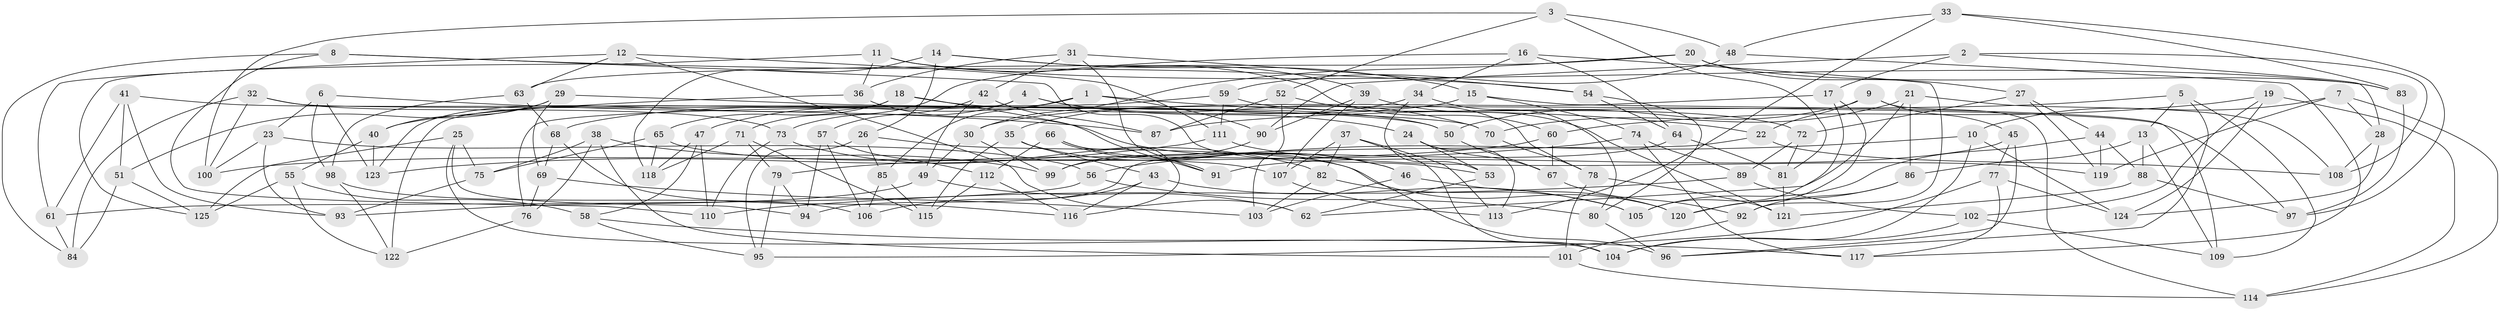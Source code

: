 // coarse degree distribution, {6: 0.25287356321839083, 4: 0.6781609195402298, 8: 0.034482758620689655, 11: 0.011494252873563218, 3: 0.011494252873563218, 12: 0.011494252873563218}
// Generated by graph-tools (version 1.1) at 2025/20/03/04/25 18:20:55]
// undirected, 125 vertices, 250 edges
graph export_dot {
graph [start="1"]
  node [color=gray90,style=filled];
  1;
  2;
  3;
  4;
  5;
  6;
  7;
  8;
  9;
  10;
  11;
  12;
  13;
  14;
  15;
  16;
  17;
  18;
  19;
  20;
  21;
  22;
  23;
  24;
  25;
  26;
  27;
  28;
  29;
  30;
  31;
  32;
  33;
  34;
  35;
  36;
  37;
  38;
  39;
  40;
  41;
  42;
  43;
  44;
  45;
  46;
  47;
  48;
  49;
  50;
  51;
  52;
  53;
  54;
  55;
  56;
  57;
  58;
  59;
  60;
  61;
  62;
  63;
  64;
  65;
  66;
  67;
  68;
  69;
  70;
  71;
  72;
  73;
  74;
  75;
  76;
  77;
  78;
  79;
  80;
  81;
  82;
  83;
  84;
  85;
  86;
  87;
  88;
  89;
  90;
  91;
  92;
  93;
  94;
  95;
  96;
  97;
  98;
  99;
  100;
  101;
  102;
  103;
  104;
  105;
  106;
  107;
  108;
  109;
  110;
  111;
  112;
  113;
  114;
  115;
  116;
  117;
  118;
  119;
  120;
  121;
  122;
  123;
  124;
  125;
  1 -- 85;
  1 -- 90;
  1 -- 47;
  1 -- 22;
  2 -- 108;
  2 -- 90;
  2 -- 28;
  2 -- 17;
  3 -- 48;
  3 -- 81;
  3 -- 100;
  3 -- 52;
  4 -- 70;
  4 -- 24;
  4 -- 122;
  4 -- 73;
  5 -- 96;
  5 -- 87;
  5 -- 13;
  5 -- 109;
  6 -- 23;
  6 -- 98;
  6 -- 123;
  6 -- 87;
  7 -- 114;
  7 -- 28;
  7 -- 119;
  7 -- 10;
  8 -- 110;
  8 -- 53;
  8 -- 54;
  8 -- 84;
  9 -- 50;
  9 -- 45;
  9 -- 22;
  9 -- 114;
  10 -- 124;
  10 -- 56;
  10 -- 104;
  11 -- 125;
  11 -- 60;
  11 -- 36;
  11 -- 83;
  12 -- 62;
  12 -- 63;
  12 -- 61;
  12 -- 111;
  13 -- 88;
  13 -- 109;
  13 -- 86;
  14 -- 15;
  14 -- 26;
  14 -- 39;
  14 -- 118;
  15 -- 74;
  15 -- 109;
  15 -- 68;
  16 -- 71;
  16 -- 92;
  16 -- 64;
  16 -- 34;
  17 -- 30;
  17 -- 120;
  17 -- 105;
  18 -- 50;
  18 -- 123;
  18 -- 91;
  18 -- 65;
  19 -- 114;
  19 -- 102;
  19 -- 124;
  19 -- 60;
  20 -- 30;
  20 -- 63;
  20 -- 83;
  20 -- 27;
  21 -- 108;
  21 -- 86;
  21 -- 70;
  21 -- 62;
  22 -- 94;
  22 -- 108;
  23 -- 100;
  23 -- 93;
  23 -- 56;
  24 -- 53;
  24 -- 67;
  24 -- 113;
  25 -- 125;
  25 -- 104;
  25 -- 94;
  25 -- 75;
  26 -- 95;
  26 -- 85;
  26 -- 120;
  27 -- 72;
  27 -- 119;
  27 -- 44;
  28 -- 124;
  28 -- 108;
  29 -- 69;
  29 -- 51;
  29 -- 70;
  29 -- 40;
  30 -- 49;
  30 -- 99;
  31 -- 42;
  31 -- 54;
  31 -- 91;
  31 -- 36;
  32 -- 84;
  32 -- 73;
  32 -- 97;
  32 -- 100;
  33 -- 48;
  33 -- 97;
  33 -- 83;
  33 -- 113;
  34 -- 35;
  34 -- 80;
  34 -- 53;
  35 -- 46;
  35 -- 115;
  35 -- 43;
  36 -- 46;
  36 -- 40;
  37 -- 113;
  37 -- 107;
  37 -- 104;
  37 -- 82;
  38 -- 99;
  38 -- 101;
  38 -- 76;
  38 -- 75;
  39 -- 90;
  39 -- 121;
  39 -- 107;
  40 -- 123;
  40 -- 55;
  41 -- 50;
  41 -- 93;
  41 -- 51;
  41 -- 61;
  42 -- 49;
  42 -- 57;
  42 -- 87;
  43 -- 106;
  43 -- 116;
  43 -- 105;
  44 -- 105;
  44 -- 119;
  44 -- 88;
  45 -- 96;
  45 -- 91;
  45 -- 77;
  46 -- 120;
  46 -- 103;
  47 -- 110;
  47 -- 58;
  47 -- 118;
  48 -- 117;
  48 -- 59;
  49 -- 62;
  49 -- 93;
  50 -- 67;
  51 -- 84;
  51 -- 125;
  52 -- 103;
  52 -- 78;
  52 -- 87;
  53 -- 62;
  54 -- 64;
  54 -- 80;
  55 -- 58;
  55 -- 125;
  55 -- 122;
  56 -- 61;
  56 -- 80;
  57 -- 112;
  57 -- 94;
  57 -- 106;
  58 -- 117;
  58 -- 95;
  59 -- 72;
  59 -- 76;
  59 -- 111;
  60 -- 67;
  60 -- 100;
  61 -- 84;
  63 -- 68;
  63 -- 98;
  64 -- 81;
  64 -- 99;
  65 -- 75;
  65 -- 118;
  65 -- 107;
  66 -- 96;
  66 -- 91;
  66 -- 116;
  66 -- 112;
  67 -- 92;
  68 -- 116;
  68 -- 69;
  69 -- 103;
  69 -- 76;
  70 -- 78;
  71 -- 115;
  71 -- 118;
  71 -- 79;
  72 -- 89;
  72 -- 81;
  73 -- 110;
  73 -- 82;
  74 -- 89;
  74 -- 117;
  74 -- 79;
  75 -- 93;
  76 -- 122;
  77 -- 95;
  77 -- 117;
  77 -- 124;
  78 -- 121;
  78 -- 101;
  79 -- 94;
  79 -- 95;
  80 -- 96;
  81 -- 121;
  82 -- 105;
  82 -- 103;
  83 -- 97;
  85 -- 106;
  85 -- 115;
  86 -- 92;
  86 -- 120;
  88 -- 121;
  88 -- 97;
  89 -- 110;
  89 -- 102;
  90 -- 99;
  92 -- 101;
  98 -- 106;
  98 -- 122;
  101 -- 114;
  102 -- 104;
  102 -- 109;
  107 -- 113;
  111 -- 119;
  111 -- 123;
  112 -- 115;
  112 -- 116;
}

